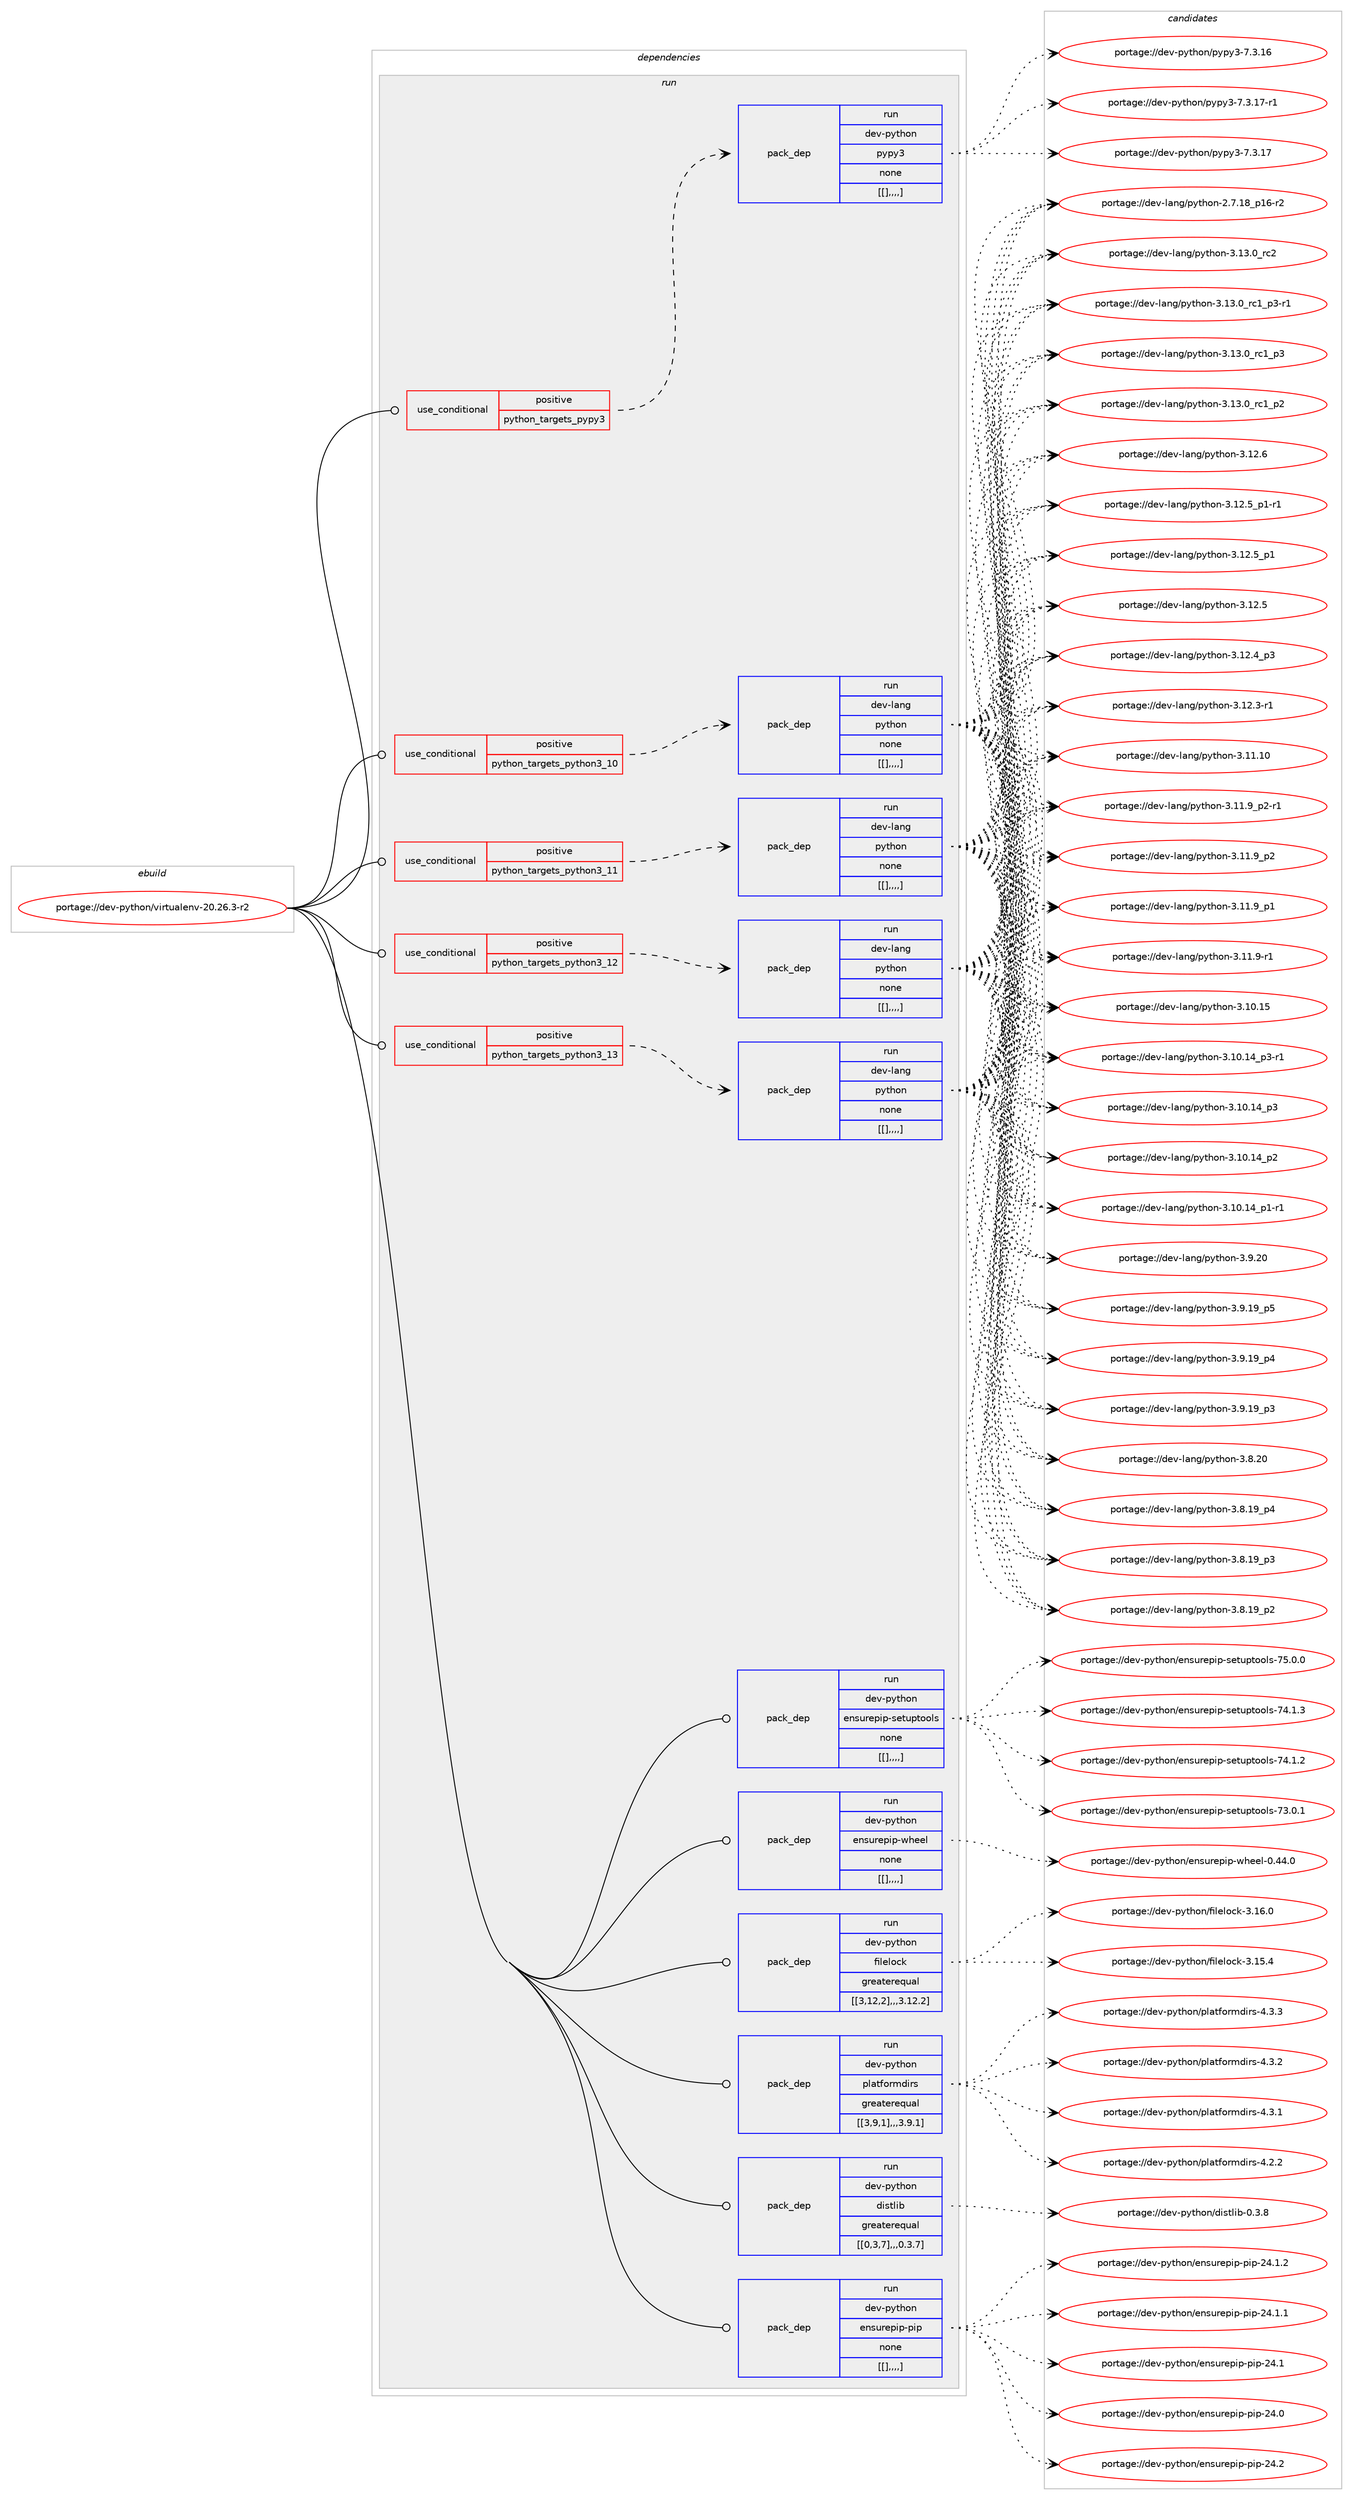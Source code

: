 digraph prolog {

# *************
# Graph options
# *************

newrank=true;
concentrate=true;
compound=true;
graph [rankdir=LR,fontname=Helvetica,fontsize=10,ranksep=1.5];#, ranksep=2.5, nodesep=0.2];
edge  [arrowhead=vee];
node  [fontname=Helvetica,fontsize=10];

# **********
# The ebuild
# **********

subgraph cluster_leftcol {
color=gray;
label=<<i>ebuild</i>>;
id [label="portage://dev-python/virtualenv-20.26.3-r2", color=red, width=4, href="../dev-python/virtualenv-20.26.3-r2.svg"];
}

# ****************
# The dependencies
# ****************

subgraph cluster_midcol {
color=gray;
label=<<i>dependencies</i>>;
subgraph cluster_compile {
fillcolor="#eeeeee";
style=filled;
label=<<i>compile</i>>;
}
subgraph cluster_compileandrun {
fillcolor="#eeeeee";
style=filled;
label=<<i>compile and run</i>>;
}
subgraph cluster_run {
fillcolor="#eeeeee";
style=filled;
label=<<i>run</i>>;
subgraph cond42029 {
dependency169114 [label=<<TABLE BORDER="0" CELLBORDER="1" CELLSPACING="0" CELLPADDING="4"><TR><TD ROWSPAN="3" CELLPADDING="10">use_conditional</TD></TR><TR><TD>positive</TD></TR><TR><TD>python_targets_pypy3</TD></TR></TABLE>>, shape=none, color=red];
subgraph pack125819 {
dependency169115 [label=<<TABLE BORDER="0" CELLBORDER="1" CELLSPACING="0" CELLPADDING="4" WIDTH="220"><TR><TD ROWSPAN="6" CELLPADDING="30">pack_dep</TD></TR><TR><TD WIDTH="110">run</TD></TR><TR><TD>dev-python</TD></TR><TR><TD>pypy3</TD></TR><TR><TD>none</TD></TR><TR><TD>[[],,,,]</TD></TR></TABLE>>, shape=none, color=blue];
}
dependency169114:e -> dependency169115:w [weight=20,style="dashed",arrowhead="vee"];
}
id:e -> dependency169114:w [weight=20,style="solid",arrowhead="odot"];
subgraph cond42030 {
dependency169116 [label=<<TABLE BORDER="0" CELLBORDER="1" CELLSPACING="0" CELLPADDING="4"><TR><TD ROWSPAN="3" CELLPADDING="10">use_conditional</TD></TR><TR><TD>positive</TD></TR><TR><TD>python_targets_python3_10</TD></TR></TABLE>>, shape=none, color=red];
subgraph pack125820 {
dependency169117 [label=<<TABLE BORDER="0" CELLBORDER="1" CELLSPACING="0" CELLPADDING="4" WIDTH="220"><TR><TD ROWSPAN="6" CELLPADDING="30">pack_dep</TD></TR><TR><TD WIDTH="110">run</TD></TR><TR><TD>dev-lang</TD></TR><TR><TD>python</TD></TR><TR><TD>none</TD></TR><TR><TD>[[],,,,]</TD></TR></TABLE>>, shape=none, color=blue];
}
dependency169116:e -> dependency169117:w [weight=20,style="dashed",arrowhead="vee"];
}
id:e -> dependency169116:w [weight=20,style="solid",arrowhead="odot"];
subgraph cond42031 {
dependency169118 [label=<<TABLE BORDER="0" CELLBORDER="1" CELLSPACING="0" CELLPADDING="4"><TR><TD ROWSPAN="3" CELLPADDING="10">use_conditional</TD></TR><TR><TD>positive</TD></TR><TR><TD>python_targets_python3_11</TD></TR></TABLE>>, shape=none, color=red];
subgraph pack125821 {
dependency169119 [label=<<TABLE BORDER="0" CELLBORDER="1" CELLSPACING="0" CELLPADDING="4" WIDTH="220"><TR><TD ROWSPAN="6" CELLPADDING="30">pack_dep</TD></TR><TR><TD WIDTH="110">run</TD></TR><TR><TD>dev-lang</TD></TR><TR><TD>python</TD></TR><TR><TD>none</TD></TR><TR><TD>[[],,,,]</TD></TR></TABLE>>, shape=none, color=blue];
}
dependency169118:e -> dependency169119:w [weight=20,style="dashed",arrowhead="vee"];
}
id:e -> dependency169118:w [weight=20,style="solid",arrowhead="odot"];
subgraph cond42032 {
dependency169120 [label=<<TABLE BORDER="0" CELLBORDER="1" CELLSPACING="0" CELLPADDING="4"><TR><TD ROWSPAN="3" CELLPADDING="10">use_conditional</TD></TR><TR><TD>positive</TD></TR><TR><TD>python_targets_python3_12</TD></TR></TABLE>>, shape=none, color=red];
subgraph pack125822 {
dependency169121 [label=<<TABLE BORDER="0" CELLBORDER="1" CELLSPACING="0" CELLPADDING="4" WIDTH="220"><TR><TD ROWSPAN="6" CELLPADDING="30">pack_dep</TD></TR><TR><TD WIDTH="110">run</TD></TR><TR><TD>dev-lang</TD></TR><TR><TD>python</TD></TR><TR><TD>none</TD></TR><TR><TD>[[],,,,]</TD></TR></TABLE>>, shape=none, color=blue];
}
dependency169120:e -> dependency169121:w [weight=20,style="dashed",arrowhead="vee"];
}
id:e -> dependency169120:w [weight=20,style="solid",arrowhead="odot"];
subgraph cond42033 {
dependency169122 [label=<<TABLE BORDER="0" CELLBORDER="1" CELLSPACING="0" CELLPADDING="4"><TR><TD ROWSPAN="3" CELLPADDING="10">use_conditional</TD></TR><TR><TD>positive</TD></TR><TR><TD>python_targets_python3_13</TD></TR></TABLE>>, shape=none, color=red];
subgraph pack125823 {
dependency169123 [label=<<TABLE BORDER="0" CELLBORDER="1" CELLSPACING="0" CELLPADDING="4" WIDTH="220"><TR><TD ROWSPAN="6" CELLPADDING="30">pack_dep</TD></TR><TR><TD WIDTH="110">run</TD></TR><TR><TD>dev-lang</TD></TR><TR><TD>python</TD></TR><TR><TD>none</TD></TR><TR><TD>[[],,,,]</TD></TR></TABLE>>, shape=none, color=blue];
}
dependency169122:e -> dependency169123:w [weight=20,style="dashed",arrowhead="vee"];
}
id:e -> dependency169122:w [weight=20,style="solid",arrowhead="odot"];
subgraph pack125824 {
dependency169124 [label=<<TABLE BORDER="0" CELLBORDER="1" CELLSPACING="0" CELLPADDING="4" WIDTH="220"><TR><TD ROWSPAN="6" CELLPADDING="30">pack_dep</TD></TR><TR><TD WIDTH="110">run</TD></TR><TR><TD>dev-python</TD></TR><TR><TD>distlib</TD></TR><TR><TD>greaterequal</TD></TR><TR><TD>[[0,3,7],,,0.3.7]</TD></TR></TABLE>>, shape=none, color=blue];
}
id:e -> dependency169124:w [weight=20,style="solid",arrowhead="odot"];
subgraph pack125825 {
dependency169125 [label=<<TABLE BORDER="0" CELLBORDER="1" CELLSPACING="0" CELLPADDING="4" WIDTH="220"><TR><TD ROWSPAN="6" CELLPADDING="30">pack_dep</TD></TR><TR><TD WIDTH="110">run</TD></TR><TR><TD>dev-python</TD></TR><TR><TD>ensurepip-pip</TD></TR><TR><TD>none</TD></TR><TR><TD>[[],,,,]</TD></TR></TABLE>>, shape=none, color=blue];
}
id:e -> dependency169125:w [weight=20,style="solid",arrowhead="odot"];
subgraph pack125826 {
dependency169126 [label=<<TABLE BORDER="0" CELLBORDER="1" CELLSPACING="0" CELLPADDING="4" WIDTH="220"><TR><TD ROWSPAN="6" CELLPADDING="30">pack_dep</TD></TR><TR><TD WIDTH="110">run</TD></TR><TR><TD>dev-python</TD></TR><TR><TD>ensurepip-setuptools</TD></TR><TR><TD>none</TD></TR><TR><TD>[[],,,,]</TD></TR></TABLE>>, shape=none, color=blue];
}
id:e -> dependency169126:w [weight=20,style="solid",arrowhead="odot"];
subgraph pack125827 {
dependency169127 [label=<<TABLE BORDER="0" CELLBORDER="1" CELLSPACING="0" CELLPADDING="4" WIDTH="220"><TR><TD ROWSPAN="6" CELLPADDING="30">pack_dep</TD></TR><TR><TD WIDTH="110">run</TD></TR><TR><TD>dev-python</TD></TR><TR><TD>ensurepip-wheel</TD></TR><TR><TD>none</TD></TR><TR><TD>[[],,,,]</TD></TR></TABLE>>, shape=none, color=blue];
}
id:e -> dependency169127:w [weight=20,style="solid",arrowhead="odot"];
subgraph pack125828 {
dependency169128 [label=<<TABLE BORDER="0" CELLBORDER="1" CELLSPACING="0" CELLPADDING="4" WIDTH="220"><TR><TD ROWSPAN="6" CELLPADDING="30">pack_dep</TD></TR><TR><TD WIDTH="110">run</TD></TR><TR><TD>dev-python</TD></TR><TR><TD>filelock</TD></TR><TR><TD>greaterequal</TD></TR><TR><TD>[[3,12,2],,,3.12.2]</TD></TR></TABLE>>, shape=none, color=blue];
}
id:e -> dependency169128:w [weight=20,style="solid",arrowhead="odot"];
subgraph pack125829 {
dependency169129 [label=<<TABLE BORDER="0" CELLBORDER="1" CELLSPACING="0" CELLPADDING="4" WIDTH="220"><TR><TD ROWSPAN="6" CELLPADDING="30">pack_dep</TD></TR><TR><TD WIDTH="110">run</TD></TR><TR><TD>dev-python</TD></TR><TR><TD>platformdirs</TD></TR><TR><TD>greaterequal</TD></TR><TR><TD>[[3,9,1],,,3.9.1]</TD></TR></TABLE>>, shape=none, color=blue];
}
id:e -> dependency169129:w [weight=20,style="solid",arrowhead="odot"];
}
}

# **************
# The candidates
# **************

subgraph cluster_choices {
rank=same;
color=gray;
label=<<i>candidates</i>>;

subgraph choice125819 {
color=black;
nodesep=1;
choice100101118451121211161041111104711212111212151455546514649554511449 [label="portage://dev-python/pypy3-7.3.17-r1", color=red, width=4,href="../dev-python/pypy3-7.3.17-r1.svg"];
choice10010111845112121116104111110471121211121215145554651464955 [label="portage://dev-python/pypy3-7.3.17", color=red, width=4,href="../dev-python/pypy3-7.3.17.svg"];
choice10010111845112121116104111110471121211121215145554651464954 [label="portage://dev-python/pypy3-7.3.16", color=red, width=4,href="../dev-python/pypy3-7.3.16.svg"];
dependency169115:e -> choice100101118451121211161041111104711212111212151455546514649554511449:w [style=dotted,weight="100"];
dependency169115:e -> choice10010111845112121116104111110471121211121215145554651464955:w [style=dotted,weight="100"];
dependency169115:e -> choice10010111845112121116104111110471121211121215145554651464954:w [style=dotted,weight="100"];
}
subgraph choice125820 {
color=black;
nodesep=1;
choice10010111845108971101034711212111610411111045514649514648951149950 [label="portage://dev-lang/python-3.13.0_rc2", color=red, width=4,href="../dev-lang/python-3.13.0_rc2.svg"];
choice1001011184510897110103471121211161041111104551464951464895114994995112514511449 [label="portage://dev-lang/python-3.13.0_rc1_p3-r1", color=red, width=4,href="../dev-lang/python-3.13.0_rc1_p3-r1.svg"];
choice100101118451089711010347112121116104111110455146495146489511499499511251 [label="portage://dev-lang/python-3.13.0_rc1_p3", color=red, width=4,href="../dev-lang/python-3.13.0_rc1_p3.svg"];
choice100101118451089711010347112121116104111110455146495146489511499499511250 [label="portage://dev-lang/python-3.13.0_rc1_p2", color=red, width=4,href="../dev-lang/python-3.13.0_rc1_p2.svg"];
choice10010111845108971101034711212111610411111045514649504654 [label="portage://dev-lang/python-3.12.6", color=red, width=4,href="../dev-lang/python-3.12.6.svg"];
choice1001011184510897110103471121211161041111104551464950465395112494511449 [label="portage://dev-lang/python-3.12.5_p1-r1", color=red, width=4,href="../dev-lang/python-3.12.5_p1-r1.svg"];
choice100101118451089711010347112121116104111110455146495046539511249 [label="portage://dev-lang/python-3.12.5_p1", color=red, width=4,href="../dev-lang/python-3.12.5_p1.svg"];
choice10010111845108971101034711212111610411111045514649504653 [label="portage://dev-lang/python-3.12.5", color=red, width=4,href="../dev-lang/python-3.12.5.svg"];
choice100101118451089711010347112121116104111110455146495046529511251 [label="portage://dev-lang/python-3.12.4_p3", color=red, width=4,href="../dev-lang/python-3.12.4_p3.svg"];
choice100101118451089711010347112121116104111110455146495046514511449 [label="portage://dev-lang/python-3.12.3-r1", color=red, width=4,href="../dev-lang/python-3.12.3-r1.svg"];
choice1001011184510897110103471121211161041111104551464949464948 [label="portage://dev-lang/python-3.11.10", color=red, width=4,href="../dev-lang/python-3.11.10.svg"];
choice1001011184510897110103471121211161041111104551464949465795112504511449 [label="portage://dev-lang/python-3.11.9_p2-r1", color=red, width=4,href="../dev-lang/python-3.11.9_p2-r1.svg"];
choice100101118451089711010347112121116104111110455146494946579511250 [label="portage://dev-lang/python-3.11.9_p2", color=red, width=4,href="../dev-lang/python-3.11.9_p2.svg"];
choice100101118451089711010347112121116104111110455146494946579511249 [label="portage://dev-lang/python-3.11.9_p1", color=red, width=4,href="../dev-lang/python-3.11.9_p1.svg"];
choice100101118451089711010347112121116104111110455146494946574511449 [label="portage://dev-lang/python-3.11.9-r1", color=red, width=4,href="../dev-lang/python-3.11.9-r1.svg"];
choice1001011184510897110103471121211161041111104551464948464953 [label="portage://dev-lang/python-3.10.15", color=red, width=4,href="../dev-lang/python-3.10.15.svg"];
choice100101118451089711010347112121116104111110455146494846495295112514511449 [label="portage://dev-lang/python-3.10.14_p3-r1", color=red, width=4,href="../dev-lang/python-3.10.14_p3-r1.svg"];
choice10010111845108971101034711212111610411111045514649484649529511251 [label="portage://dev-lang/python-3.10.14_p3", color=red, width=4,href="../dev-lang/python-3.10.14_p3.svg"];
choice10010111845108971101034711212111610411111045514649484649529511250 [label="portage://dev-lang/python-3.10.14_p2", color=red, width=4,href="../dev-lang/python-3.10.14_p2.svg"];
choice100101118451089711010347112121116104111110455146494846495295112494511449 [label="portage://dev-lang/python-3.10.14_p1-r1", color=red, width=4,href="../dev-lang/python-3.10.14_p1-r1.svg"];
choice10010111845108971101034711212111610411111045514657465048 [label="portage://dev-lang/python-3.9.20", color=red, width=4,href="../dev-lang/python-3.9.20.svg"];
choice100101118451089711010347112121116104111110455146574649579511253 [label="portage://dev-lang/python-3.9.19_p5", color=red, width=4,href="../dev-lang/python-3.9.19_p5.svg"];
choice100101118451089711010347112121116104111110455146574649579511252 [label="portage://dev-lang/python-3.9.19_p4", color=red, width=4,href="../dev-lang/python-3.9.19_p4.svg"];
choice100101118451089711010347112121116104111110455146574649579511251 [label="portage://dev-lang/python-3.9.19_p3", color=red, width=4,href="../dev-lang/python-3.9.19_p3.svg"];
choice10010111845108971101034711212111610411111045514656465048 [label="portage://dev-lang/python-3.8.20", color=red, width=4,href="../dev-lang/python-3.8.20.svg"];
choice100101118451089711010347112121116104111110455146564649579511252 [label="portage://dev-lang/python-3.8.19_p4", color=red, width=4,href="../dev-lang/python-3.8.19_p4.svg"];
choice100101118451089711010347112121116104111110455146564649579511251 [label="portage://dev-lang/python-3.8.19_p3", color=red, width=4,href="../dev-lang/python-3.8.19_p3.svg"];
choice100101118451089711010347112121116104111110455146564649579511250 [label="portage://dev-lang/python-3.8.19_p2", color=red, width=4,href="../dev-lang/python-3.8.19_p2.svg"];
choice100101118451089711010347112121116104111110455046554649569511249544511450 [label="portage://dev-lang/python-2.7.18_p16-r2", color=red, width=4,href="../dev-lang/python-2.7.18_p16-r2.svg"];
dependency169117:e -> choice10010111845108971101034711212111610411111045514649514648951149950:w [style=dotted,weight="100"];
dependency169117:e -> choice1001011184510897110103471121211161041111104551464951464895114994995112514511449:w [style=dotted,weight="100"];
dependency169117:e -> choice100101118451089711010347112121116104111110455146495146489511499499511251:w [style=dotted,weight="100"];
dependency169117:e -> choice100101118451089711010347112121116104111110455146495146489511499499511250:w [style=dotted,weight="100"];
dependency169117:e -> choice10010111845108971101034711212111610411111045514649504654:w [style=dotted,weight="100"];
dependency169117:e -> choice1001011184510897110103471121211161041111104551464950465395112494511449:w [style=dotted,weight="100"];
dependency169117:e -> choice100101118451089711010347112121116104111110455146495046539511249:w [style=dotted,weight="100"];
dependency169117:e -> choice10010111845108971101034711212111610411111045514649504653:w [style=dotted,weight="100"];
dependency169117:e -> choice100101118451089711010347112121116104111110455146495046529511251:w [style=dotted,weight="100"];
dependency169117:e -> choice100101118451089711010347112121116104111110455146495046514511449:w [style=dotted,weight="100"];
dependency169117:e -> choice1001011184510897110103471121211161041111104551464949464948:w [style=dotted,weight="100"];
dependency169117:e -> choice1001011184510897110103471121211161041111104551464949465795112504511449:w [style=dotted,weight="100"];
dependency169117:e -> choice100101118451089711010347112121116104111110455146494946579511250:w [style=dotted,weight="100"];
dependency169117:e -> choice100101118451089711010347112121116104111110455146494946579511249:w [style=dotted,weight="100"];
dependency169117:e -> choice100101118451089711010347112121116104111110455146494946574511449:w [style=dotted,weight="100"];
dependency169117:e -> choice1001011184510897110103471121211161041111104551464948464953:w [style=dotted,weight="100"];
dependency169117:e -> choice100101118451089711010347112121116104111110455146494846495295112514511449:w [style=dotted,weight="100"];
dependency169117:e -> choice10010111845108971101034711212111610411111045514649484649529511251:w [style=dotted,weight="100"];
dependency169117:e -> choice10010111845108971101034711212111610411111045514649484649529511250:w [style=dotted,weight="100"];
dependency169117:e -> choice100101118451089711010347112121116104111110455146494846495295112494511449:w [style=dotted,weight="100"];
dependency169117:e -> choice10010111845108971101034711212111610411111045514657465048:w [style=dotted,weight="100"];
dependency169117:e -> choice100101118451089711010347112121116104111110455146574649579511253:w [style=dotted,weight="100"];
dependency169117:e -> choice100101118451089711010347112121116104111110455146574649579511252:w [style=dotted,weight="100"];
dependency169117:e -> choice100101118451089711010347112121116104111110455146574649579511251:w [style=dotted,weight="100"];
dependency169117:e -> choice10010111845108971101034711212111610411111045514656465048:w [style=dotted,weight="100"];
dependency169117:e -> choice100101118451089711010347112121116104111110455146564649579511252:w [style=dotted,weight="100"];
dependency169117:e -> choice100101118451089711010347112121116104111110455146564649579511251:w [style=dotted,weight="100"];
dependency169117:e -> choice100101118451089711010347112121116104111110455146564649579511250:w [style=dotted,weight="100"];
dependency169117:e -> choice100101118451089711010347112121116104111110455046554649569511249544511450:w [style=dotted,weight="100"];
}
subgraph choice125821 {
color=black;
nodesep=1;
choice10010111845108971101034711212111610411111045514649514648951149950 [label="portage://dev-lang/python-3.13.0_rc2", color=red, width=4,href="../dev-lang/python-3.13.0_rc2.svg"];
choice1001011184510897110103471121211161041111104551464951464895114994995112514511449 [label="portage://dev-lang/python-3.13.0_rc1_p3-r1", color=red, width=4,href="../dev-lang/python-3.13.0_rc1_p3-r1.svg"];
choice100101118451089711010347112121116104111110455146495146489511499499511251 [label="portage://dev-lang/python-3.13.0_rc1_p3", color=red, width=4,href="../dev-lang/python-3.13.0_rc1_p3.svg"];
choice100101118451089711010347112121116104111110455146495146489511499499511250 [label="portage://dev-lang/python-3.13.0_rc1_p2", color=red, width=4,href="../dev-lang/python-3.13.0_rc1_p2.svg"];
choice10010111845108971101034711212111610411111045514649504654 [label="portage://dev-lang/python-3.12.6", color=red, width=4,href="../dev-lang/python-3.12.6.svg"];
choice1001011184510897110103471121211161041111104551464950465395112494511449 [label="portage://dev-lang/python-3.12.5_p1-r1", color=red, width=4,href="../dev-lang/python-3.12.5_p1-r1.svg"];
choice100101118451089711010347112121116104111110455146495046539511249 [label="portage://dev-lang/python-3.12.5_p1", color=red, width=4,href="../dev-lang/python-3.12.5_p1.svg"];
choice10010111845108971101034711212111610411111045514649504653 [label="portage://dev-lang/python-3.12.5", color=red, width=4,href="../dev-lang/python-3.12.5.svg"];
choice100101118451089711010347112121116104111110455146495046529511251 [label="portage://dev-lang/python-3.12.4_p3", color=red, width=4,href="../dev-lang/python-3.12.4_p3.svg"];
choice100101118451089711010347112121116104111110455146495046514511449 [label="portage://dev-lang/python-3.12.3-r1", color=red, width=4,href="../dev-lang/python-3.12.3-r1.svg"];
choice1001011184510897110103471121211161041111104551464949464948 [label="portage://dev-lang/python-3.11.10", color=red, width=4,href="../dev-lang/python-3.11.10.svg"];
choice1001011184510897110103471121211161041111104551464949465795112504511449 [label="portage://dev-lang/python-3.11.9_p2-r1", color=red, width=4,href="../dev-lang/python-3.11.9_p2-r1.svg"];
choice100101118451089711010347112121116104111110455146494946579511250 [label="portage://dev-lang/python-3.11.9_p2", color=red, width=4,href="../dev-lang/python-3.11.9_p2.svg"];
choice100101118451089711010347112121116104111110455146494946579511249 [label="portage://dev-lang/python-3.11.9_p1", color=red, width=4,href="../dev-lang/python-3.11.9_p1.svg"];
choice100101118451089711010347112121116104111110455146494946574511449 [label="portage://dev-lang/python-3.11.9-r1", color=red, width=4,href="../dev-lang/python-3.11.9-r1.svg"];
choice1001011184510897110103471121211161041111104551464948464953 [label="portage://dev-lang/python-3.10.15", color=red, width=4,href="../dev-lang/python-3.10.15.svg"];
choice100101118451089711010347112121116104111110455146494846495295112514511449 [label="portage://dev-lang/python-3.10.14_p3-r1", color=red, width=4,href="../dev-lang/python-3.10.14_p3-r1.svg"];
choice10010111845108971101034711212111610411111045514649484649529511251 [label="portage://dev-lang/python-3.10.14_p3", color=red, width=4,href="../dev-lang/python-3.10.14_p3.svg"];
choice10010111845108971101034711212111610411111045514649484649529511250 [label="portage://dev-lang/python-3.10.14_p2", color=red, width=4,href="../dev-lang/python-3.10.14_p2.svg"];
choice100101118451089711010347112121116104111110455146494846495295112494511449 [label="portage://dev-lang/python-3.10.14_p1-r1", color=red, width=4,href="../dev-lang/python-3.10.14_p1-r1.svg"];
choice10010111845108971101034711212111610411111045514657465048 [label="portage://dev-lang/python-3.9.20", color=red, width=4,href="../dev-lang/python-3.9.20.svg"];
choice100101118451089711010347112121116104111110455146574649579511253 [label="portage://dev-lang/python-3.9.19_p5", color=red, width=4,href="../dev-lang/python-3.9.19_p5.svg"];
choice100101118451089711010347112121116104111110455146574649579511252 [label="portage://dev-lang/python-3.9.19_p4", color=red, width=4,href="../dev-lang/python-3.9.19_p4.svg"];
choice100101118451089711010347112121116104111110455146574649579511251 [label="portage://dev-lang/python-3.9.19_p3", color=red, width=4,href="../dev-lang/python-3.9.19_p3.svg"];
choice10010111845108971101034711212111610411111045514656465048 [label="portage://dev-lang/python-3.8.20", color=red, width=4,href="../dev-lang/python-3.8.20.svg"];
choice100101118451089711010347112121116104111110455146564649579511252 [label="portage://dev-lang/python-3.8.19_p4", color=red, width=4,href="../dev-lang/python-3.8.19_p4.svg"];
choice100101118451089711010347112121116104111110455146564649579511251 [label="portage://dev-lang/python-3.8.19_p3", color=red, width=4,href="../dev-lang/python-3.8.19_p3.svg"];
choice100101118451089711010347112121116104111110455146564649579511250 [label="portage://dev-lang/python-3.8.19_p2", color=red, width=4,href="../dev-lang/python-3.8.19_p2.svg"];
choice100101118451089711010347112121116104111110455046554649569511249544511450 [label="portage://dev-lang/python-2.7.18_p16-r2", color=red, width=4,href="../dev-lang/python-2.7.18_p16-r2.svg"];
dependency169119:e -> choice10010111845108971101034711212111610411111045514649514648951149950:w [style=dotted,weight="100"];
dependency169119:e -> choice1001011184510897110103471121211161041111104551464951464895114994995112514511449:w [style=dotted,weight="100"];
dependency169119:e -> choice100101118451089711010347112121116104111110455146495146489511499499511251:w [style=dotted,weight="100"];
dependency169119:e -> choice100101118451089711010347112121116104111110455146495146489511499499511250:w [style=dotted,weight="100"];
dependency169119:e -> choice10010111845108971101034711212111610411111045514649504654:w [style=dotted,weight="100"];
dependency169119:e -> choice1001011184510897110103471121211161041111104551464950465395112494511449:w [style=dotted,weight="100"];
dependency169119:e -> choice100101118451089711010347112121116104111110455146495046539511249:w [style=dotted,weight="100"];
dependency169119:e -> choice10010111845108971101034711212111610411111045514649504653:w [style=dotted,weight="100"];
dependency169119:e -> choice100101118451089711010347112121116104111110455146495046529511251:w [style=dotted,weight="100"];
dependency169119:e -> choice100101118451089711010347112121116104111110455146495046514511449:w [style=dotted,weight="100"];
dependency169119:e -> choice1001011184510897110103471121211161041111104551464949464948:w [style=dotted,weight="100"];
dependency169119:e -> choice1001011184510897110103471121211161041111104551464949465795112504511449:w [style=dotted,weight="100"];
dependency169119:e -> choice100101118451089711010347112121116104111110455146494946579511250:w [style=dotted,weight="100"];
dependency169119:e -> choice100101118451089711010347112121116104111110455146494946579511249:w [style=dotted,weight="100"];
dependency169119:e -> choice100101118451089711010347112121116104111110455146494946574511449:w [style=dotted,weight="100"];
dependency169119:e -> choice1001011184510897110103471121211161041111104551464948464953:w [style=dotted,weight="100"];
dependency169119:e -> choice100101118451089711010347112121116104111110455146494846495295112514511449:w [style=dotted,weight="100"];
dependency169119:e -> choice10010111845108971101034711212111610411111045514649484649529511251:w [style=dotted,weight="100"];
dependency169119:e -> choice10010111845108971101034711212111610411111045514649484649529511250:w [style=dotted,weight="100"];
dependency169119:e -> choice100101118451089711010347112121116104111110455146494846495295112494511449:w [style=dotted,weight="100"];
dependency169119:e -> choice10010111845108971101034711212111610411111045514657465048:w [style=dotted,weight="100"];
dependency169119:e -> choice100101118451089711010347112121116104111110455146574649579511253:w [style=dotted,weight="100"];
dependency169119:e -> choice100101118451089711010347112121116104111110455146574649579511252:w [style=dotted,weight="100"];
dependency169119:e -> choice100101118451089711010347112121116104111110455146574649579511251:w [style=dotted,weight="100"];
dependency169119:e -> choice10010111845108971101034711212111610411111045514656465048:w [style=dotted,weight="100"];
dependency169119:e -> choice100101118451089711010347112121116104111110455146564649579511252:w [style=dotted,weight="100"];
dependency169119:e -> choice100101118451089711010347112121116104111110455146564649579511251:w [style=dotted,weight="100"];
dependency169119:e -> choice100101118451089711010347112121116104111110455146564649579511250:w [style=dotted,weight="100"];
dependency169119:e -> choice100101118451089711010347112121116104111110455046554649569511249544511450:w [style=dotted,weight="100"];
}
subgraph choice125822 {
color=black;
nodesep=1;
choice10010111845108971101034711212111610411111045514649514648951149950 [label="portage://dev-lang/python-3.13.0_rc2", color=red, width=4,href="../dev-lang/python-3.13.0_rc2.svg"];
choice1001011184510897110103471121211161041111104551464951464895114994995112514511449 [label="portage://dev-lang/python-3.13.0_rc1_p3-r1", color=red, width=4,href="../dev-lang/python-3.13.0_rc1_p3-r1.svg"];
choice100101118451089711010347112121116104111110455146495146489511499499511251 [label="portage://dev-lang/python-3.13.0_rc1_p3", color=red, width=4,href="../dev-lang/python-3.13.0_rc1_p3.svg"];
choice100101118451089711010347112121116104111110455146495146489511499499511250 [label="portage://dev-lang/python-3.13.0_rc1_p2", color=red, width=4,href="../dev-lang/python-3.13.0_rc1_p2.svg"];
choice10010111845108971101034711212111610411111045514649504654 [label="portage://dev-lang/python-3.12.6", color=red, width=4,href="../dev-lang/python-3.12.6.svg"];
choice1001011184510897110103471121211161041111104551464950465395112494511449 [label="portage://dev-lang/python-3.12.5_p1-r1", color=red, width=4,href="../dev-lang/python-3.12.5_p1-r1.svg"];
choice100101118451089711010347112121116104111110455146495046539511249 [label="portage://dev-lang/python-3.12.5_p1", color=red, width=4,href="../dev-lang/python-3.12.5_p1.svg"];
choice10010111845108971101034711212111610411111045514649504653 [label="portage://dev-lang/python-3.12.5", color=red, width=4,href="../dev-lang/python-3.12.5.svg"];
choice100101118451089711010347112121116104111110455146495046529511251 [label="portage://dev-lang/python-3.12.4_p3", color=red, width=4,href="../dev-lang/python-3.12.4_p3.svg"];
choice100101118451089711010347112121116104111110455146495046514511449 [label="portage://dev-lang/python-3.12.3-r1", color=red, width=4,href="../dev-lang/python-3.12.3-r1.svg"];
choice1001011184510897110103471121211161041111104551464949464948 [label="portage://dev-lang/python-3.11.10", color=red, width=4,href="../dev-lang/python-3.11.10.svg"];
choice1001011184510897110103471121211161041111104551464949465795112504511449 [label="portage://dev-lang/python-3.11.9_p2-r1", color=red, width=4,href="../dev-lang/python-3.11.9_p2-r1.svg"];
choice100101118451089711010347112121116104111110455146494946579511250 [label="portage://dev-lang/python-3.11.9_p2", color=red, width=4,href="../dev-lang/python-3.11.9_p2.svg"];
choice100101118451089711010347112121116104111110455146494946579511249 [label="portage://dev-lang/python-3.11.9_p1", color=red, width=4,href="../dev-lang/python-3.11.9_p1.svg"];
choice100101118451089711010347112121116104111110455146494946574511449 [label="portage://dev-lang/python-3.11.9-r1", color=red, width=4,href="../dev-lang/python-3.11.9-r1.svg"];
choice1001011184510897110103471121211161041111104551464948464953 [label="portage://dev-lang/python-3.10.15", color=red, width=4,href="../dev-lang/python-3.10.15.svg"];
choice100101118451089711010347112121116104111110455146494846495295112514511449 [label="portage://dev-lang/python-3.10.14_p3-r1", color=red, width=4,href="../dev-lang/python-3.10.14_p3-r1.svg"];
choice10010111845108971101034711212111610411111045514649484649529511251 [label="portage://dev-lang/python-3.10.14_p3", color=red, width=4,href="../dev-lang/python-3.10.14_p3.svg"];
choice10010111845108971101034711212111610411111045514649484649529511250 [label="portage://dev-lang/python-3.10.14_p2", color=red, width=4,href="../dev-lang/python-3.10.14_p2.svg"];
choice100101118451089711010347112121116104111110455146494846495295112494511449 [label="portage://dev-lang/python-3.10.14_p1-r1", color=red, width=4,href="../dev-lang/python-3.10.14_p1-r1.svg"];
choice10010111845108971101034711212111610411111045514657465048 [label="portage://dev-lang/python-3.9.20", color=red, width=4,href="../dev-lang/python-3.9.20.svg"];
choice100101118451089711010347112121116104111110455146574649579511253 [label="portage://dev-lang/python-3.9.19_p5", color=red, width=4,href="../dev-lang/python-3.9.19_p5.svg"];
choice100101118451089711010347112121116104111110455146574649579511252 [label="portage://dev-lang/python-3.9.19_p4", color=red, width=4,href="../dev-lang/python-3.9.19_p4.svg"];
choice100101118451089711010347112121116104111110455146574649579511251 [label="portage://dev-lang/python-3.9.19_p3", color=red, width=4,href="../dev-lang/python-3.9.19_p3.svg"];
choice10010111845108971101034711212111610411111045514656465048 [label="portage://dev-lang/python-3.8.20", color=red, width=4,href="../dev-lang/python-3.8.20.svg"];
choice100101118451089711010347112121116104111110455146564649579511252 [label="portage://dev-lang/python-3.8.19_p4", color=red, width=4,href="../dev-lang/python-3.8.19_p4.svg"];
choice100101118451089711010347112121116104111110455146564649579511251 [label="portage://dev-lang/python-3.8.19_p3", color=red, width=4,href="../dev-lang/python-3.8.19_p3.svg"];
choice100101118451089711010347112121116104111110455146564649579511250 [label="portage://dev-lang/python-3.8.19_p2", color=red, width=4,href="../dev-lang/python-3.8.19_p2.svg"];
choice100101118451089711010347112121116104111110455046554649569511249544511450 [label="portage://dev-lang/python-2.7.18_p16-r2", color=red, width=4,href="../dev-lang/python-2.7.18_p16-r2.svg"];
dependency169121:e -> choice10010111845108971101034711212111610411111045514649514648951149950:w [style=dotted,weight="100"];
dependency169121:e -> choice1001011184510897110103471121211161041111104551464951464895114994995112514511449:w [style=dotted,weight="100"];
dependency169121:e -> choice100101118451089711010347112121116104111110455146495146489511499499511251:w [style=dotted,weight="100"];
dependency169121:e -> choice100101118451089711010347112121116104111110455146495146489511499499511250:w [style=dotted,weight="100"];
dependency169121:e -> choice10010111845108971101034711212111610411111045514649504654:w [style=dotted,weight="100"];
dependency169121:e -> choice1001011184510897110103471121211161041111104551464950465395112494511449:w [style=dotted,weight="100"];
dependency169121:e -> choice100101118451089711010347112121116104111110455146495046539511249:w [style=dotted,weight="100"];
dependency169121:e -> choice10010111845108971101034711212111610411111045514649504653:w [style=dotted,weight="100"];
dependency169121:e -> choice100101118451089711010347112121116104111110455146495046529511251:w [style=dotted,weight="100"];
dependency169121:e -> choice100101118451089711010347112121116104111110455146495046514511449:w [style=dotted,weight="100"];
dependency169121:e -> choice1001011184510897110103471121211161041111104551464949464948:w [style=dotted,weight="100"];
dependency169121:e -> choice1001011184510897110103471121211161041111104551464949465795112504511449:w [style=dotted,weight="100"];
dependency169121:e -> choice100101118451089711010347112121116104111110455146494946579511250:w [style=dotted,weight="100"];
dependency169121:e -> choice100101118451089711010347112121116104111110455146494946579511249:w [style=dotted,weight="100"];
dependency169121:e -> choice100101118451089711010347112121116104111110455146494946574511449:w [style=dotted,weight="100"];
dependency169121:e -> choice1001011184510897110103471121211161041111104551464948464953:w [style=dotted,weight="100"];
dependency169121:e -> choice100101118451089711010347112121116104111110455146494846495295112514511449:w [style=dotted,weight="100"];
dependency169121:e -> choice10010111845108971101034711212111610411111045514649484649529511251:w [style=dotted,weight="100"];
dependency169121:e -> choice10010111845108971101034711212111610411111045514649484649529511250:w [style=dotted,weight="100"];
dependency169121:e -> choice100101118451089711010347112121116104111110455146494846495295112494511449:w [style=dotted,weight="100"];
dependency169121:e -> choice10010111845108971101034711212111610411111045514657465048:w [style=dotted,weight="100"];
dependency169121:e -> choice100101118451089711010347112121116104111110455146574649579511253:w [style=dotted,weight="100"];
dependency169121:e -> choice100101118451089711010347112121116104111110455146574649579511252:w [style=dotted,weight="100"];
dependency169121:e -> choice100101118451089711010347112121116104111110455146574649579511251:w [style=dotted,weight="100"];
dependency169121:e -> choice10010111845108971101034711212111610411111045514656465048:w [style=dotted,weight="100"];
dependency169121:e -> choice100101118451089711010347112121116104111110455146564649579511252:w [style=dotted,weight="100"];
dependency169121:e -> choice100101118451089711010347112121116104111110455146564649579511251:w [style=dotted,weight="100"];
dependency169121:e -> choice100101118451089711010347112121116104111110455146564649579511250:w [style=dotted,weight="100"];
dependency169121:e -> choice100101118451089711010347112121116104111110455046554649569511249544511450:w [style=dotted,weight="100"];
}
subgraph choice125823 {
color=black;
nodesep=1;
choice10010111845108971101034711212111610411111045514649514648951149950 [label="portage://dev-lang/python-3.13.0_rc2", color=red, width=4,href="../dev-lang/python-3.13.0_rc2.svg"];
choice1001011184510897110103471121211161041111104551464951464895114994995112514511449 [label="portage://dev-lang/python-3.13.0_rc1_p3-r1", color=red, width=4,href="../dev-lang/python-3.13.0_rc1_p3-r1.svg"];
choice100101118451089711010347112121116104111110455146495146489511499499511251 [label="portage://dev-lang/python-3.13.0_rc1_p3", color=red, width=4,href="../dev-lang/python-3.13.0_rc1_p3.svg"];
choice100101118451089711010347112121116104111110455146495146489511499499511250 [label="portage://dev-lang/python-3.13.0_rc1_p2", color=red, width=4,href="../dev-lang/python-3.13.0_rc1_p2.svg"];
choice10010111845108971101034711212111610411111045514649504654 [label="portage://dev-lang/python-3.12.6", color=red, width=4,href="../dev-lang/python-3.12.6.svg"];
choice1001011184510897110103471121211161041111104551464950465395112494511449 [label="portage://dev-lang/python-3.12.5_p1-r1", color=red, width=4,href="../dev-lang/python-3.12.5_p1-r1.svg"];
choice100101118451089711010347112121116104111110455146495046539511249 [label="portage://dev-lang/python-3.12.5_p1", color=red, width=4,href="../dev-lang/python-3.12.5_p1.svg"];
choice10010111845108971101034711212111610411111045514649504653 [label="portage://dev-lang/python-3.12.5", color=red, width=4,href="../dev-lang/python-3.12.5.svg"];
choice100101118451089711010347112121116104111110455146495046529511251 [label="portage://dev-lang/python-3.12.4_p3", color=red, width=4,href="../dev-lang/python-3.12.4_p3.svg"];
choice100101118451089711010347112121116104111110455146495046514511449 [label="portage://dev-lang/python-3.12.3-r1", color=red, width=4,href="../dev-lang/python-3.12.3-r1.svg"];
choice1001011184510897110103471121211161041111104551464949464948 [label="portage://dev-lang/python-3.11.10", color=red, width=4,href="../dev-lang/python-3.11.10.svg"];
choice1001011184510897110103471121211161041111104551464949465795112504511449 [label="portage://dev-lang/python-3.11.9_p2-r1", color=red, width=4,href="../dev-lang/python-3.11.9_p2-r1.svg"];
choice100101118451089711010347112121116104111110455146494946579511250 [label="portage://dev-lang/python-3.11.9_p2", color=red, width=4,href="../dev-lang/python-3.11.9_p2.svg"];
choice100101118451089711010347112121116104111110455146494946579511249 [label="portage://dev-lang/python-3.11.9_p1", color=red, width=4,href="../dev-lang/python-3.11.9_p1.svg"];
choice100101118451089711010347112121116104111110455146494946574511449 [label="portage://dev-lang/python-3.11.9-r1", color=red, width=4,href="../dev-lang/python-3.11.9-r1.svg"];
choice1001011184510897110103471121211161041111104551464948464953 [label="portage://dev-lang/python-3.10.15", color=red, width=4,href="../dev-lang/python-3.10.15.svg"];
choice100101118451089711010347112121116104111110455146494846495295112514511449 [label="portage://dev-lang/python-3.10.14_p3-r1", color=red, width=4,href="../dev-lang/python-3.10.14_p3-r1.svg"];
choice10010111845108971101034711212111610411111045514649484649529511251 [label="portage://dev-lang/python-3.10.14_p3", color=red, width=4,href="../dev-lang/python-3.10.14_p3.svg"];
choice10010111845108971101034711212111610411111045514649484649529511250 [label="portage://dev-lang/python-3.10.14_p2", color=red, width=4,href="../dev-lang/python-3.10.14_p2.svg"];
choice100101118451089711010347112121116104111110455146494846495295112494511449 [label="portage://dev-lang/python-3.10.14_p1-r1", color=red, width=4,href="../dev-lang/python-3.10.14_p1-r1.svg"];
choice10010111845108971101034711212111610411111045514657465048 [label="portage://dev-lang/python-3.9.20", color=red, width=4,href="../dev-lang/python-3.9.20.svg"];
choice100101118451089711010347112121116104111110455146574649579511253 [label="portage://dev-lang/python-3.9.19_p5", color=red, width=4,href="../dev-lang/python-3.9.19_p5.svg"];
choice100101118451089711010347112121116104111110455146574649579511252 [label="portage://dev-lang/python-3.9.19_p4", color=red, width=4,href="../dev-lang/python-3.9.19_p4.svg"];
choice100101118451089711010347112121116104111110455146574649579511251 [label="portage://dev-lang/python-3.9.19_p3", color=red, width=4,href="../dev-lang/python-3.9.19_p3.svg"];
choice10010111845108971101034711212111610411111045514656465048 [label="portage://dev-lang/python-3.8.20", color=red, width=4,href="../dev-lang/python-3.8.20.svg"];
choice100101118451089711010347112121116104111110455146564649579511252 [label="portage://dev-lang/python-3.8.19_p4", color=red, width=4,href="../dev-lang/python-3.8.19_p4.svg"];
choice100101118451089711010347112121116104111110455146564649579511251 [label="portage://dev-lang/python-3.8.19_p3", color=red, width=4,href="../dev-lang/python-3.8.19_p3.svg"];
choice100101118451089711010347112121116104111110455146564649579511250 [label="portage://dev-lang/python-3.8.19_p2", color=red, width=4,href="../dev-lang/python-3.8.19_p2.svg"];
choice100101118451089711010347112121116104111110455046554649569511249544511450 [label="portage://dev-lang/python-2.7.18_p16-r2", color=red, width=4,href="../dev-lang/python-2.7.18_p16-r2.svg"];
dependency169123:e -> choice10010111845108971101034711212111610411111045514649514648951149950:w [style=dotted,weight="100"];
dependency169123:e -> choice1001011184510897110103471121211161041111104551464951464895114994995112514511449:w [style=dotted,weight="100"];
dependency169123:e -> choice100101118451089711010347112121116104111110455146495146489511499499511251:w [style=dotted,weight="100"];
dependency169123:e -> choice100101118451089711010347112121116104111110455146495146489511499499511250:w [style=dotted,weight="100"];
dependency169123:e -> choice10010111845108971101034711212111610411111045514649504654:w [style=dotted,weight="100"];
dependency169123:e -> choice1001011184510897110103471121211161041111104551464950465395112494511449:w [style=dotted,weight="100"];
dependency169123:e -> choice100101118451089711010347112121116104111110455146495046539511249:w [style=dotted,weight="100"];
dependency169123:e -> choice10010111845108971101034711212111610411111045514649504653:w [style=dotted,weight="100"];
dependency169123:e -> choice100101118451089711010347112121116104111110455146495046529511251:w [style=dotted,weight="100"];
dependency169123:e -> choice100101118451089711010347112121116104111110455146495046514511449:w [style=dotted,weight="100"];
dependency169123:e -> choice1001011184510897110103471121211161041111104551464949464948:w [style=dotted,weight="100"];
dependency169123:e -> choice1001011184510897110103471121211161041111104551464949465795112504511449:w [style=dotted,weight="100"];
dependency169123:e -> choice100101118451089711010347112121116104111110455146494946579511250:w [style=dotted,weight="100"];
dependency169123:e -> choice100101118451089711010347112121116104111110455146494946579511249:w [style=dotted,weight="100"];
dependency169123:e -> choice100101118451089711010347112121116104111110455146494946574511449:w [style=dotted,weight="100"];
dependency169123:e -> choice1001011184510897110103471121211161041111104551464948464953:w [style=dotted,weight="100"];
dependency169123:e -> choice100101118451089711010347112121116104111110455146494846495295112514511449:w [style=dotted,weight="100"];
dependency169123:e -> choice10010111845108971101034711212111610411111045514649484649529511251:w [style=dotted,weight="100"];
dependency169123:e -> choice10010111845108971101034711212111610411111045514649484649529511250:w [style=dotted,weight="100"];
dependency169123:e -> choice100101118451089711010347112121116104111110455146494846495295112494511449:w [style=dotted,weight="100"];
dependency169123:e -> choice10010111845108971101034711212111610411111045514657465048:w [style=dotted,weight="100"];
dependency169123:e -> choice100101118451089711010347112121116104111110455146574649579511253:w [style=dotted,weight="100"];
dependency169123:e -> choice100101118451089711010347112121116104111110455146574649579511252:w [style=dotted,weight="100"];
dependency169123:e -> choice100101118451089711010347112121116104111110455146574649579511251:w [style=dotted,weight="100"];
dependency169123:e -> choice10010111845108971101034711212111610411111045514656465048:w [style=dotted,weight="100"];
dependency169123:e -> choice100101118451089711010347112121116104111110455146564649579511252:w [style=dotted,weight="100"];
dependency169123:e -> choice100101118451089711010347112121116104111110455146564649579511251:w [style=dotted,weight="100"];
dependency169123:e -> choice100101118451089711010347112121116104111110455146564649579511250:w [style=dotted,weight="100"];
dependency169123:e -> choice100101118451089711010347112121116104111110455046554649569511249544511450:w [style=dotted,weight="100"];
}
subgraph choice125824 {
color=black;
nodesep=1;
choice100101118451121211161041111104710010511511610810598454846514656 [label="portage://dev-python/distlib-0.3.8", color=red, width=4,href="../dev-python/distlib-0.3.8.svg"];
dependency169124:e -> choice100101118451121211161041111104710010511511610810598454846514656:w [style=dotted,weight="100"];
}
subgraph choice125825 {
color=black;
nodesep=1;
choice1001011184511212111610411111047101110115117114101112105112451121051124550524650 [label="portage://dev-python/ensurepip-pip-24.2", color=red, width=4,href="../dev-python/ensurepip-pip-24.2.svg"];
choice10010111845112121116104111110471011101151171141011121051124511210511245505246494650 [label="portage://dev-python/ensurepip-pip-24.1.2", color=red, width=4,href="../dev-python/ensurepip-pip-24.1.2.svg"];
choice10010111845112121116104111110471011101151171141011121051124511210511245505246494649 [label="portage://dev-python/ensurepip-pip-24.1.1", color=red, width=4,href="../dev-python/ensurepip-pip-24.1.1.svg"];
choice1001011184511212111610411111047101110115117114101112105112451121051124550524649 [label="portage://dev-python/ensurepip-pip-24.1", color=red, width=4,href="../dev-python/ensurepip-pip-24.1.svg"];
choice1001011184511212111610411111047101110115117114101112105112451121051124550524648 [label="portage://dev-python/ensurepip-pip-24.0", color=red, width=4,href="../dev-python/ensurepip-pip-24.0.svg"];
dependency169125:e -> choice1001011184511212111610411111047101110115117114101112105112451121051124550524650:w [style=dotted,weight="100"];
dependency169125:e -> choice10010111845112121116104111110471011101151171141011121051124511210511245505246494650:w [style=dotted,weight="100"];
dependency169125:e -> choice10010111845112121116104111110471011101151171141011121051124511210511245505246494649:w [style=dotted,weight="100"];
dependency169125:e -> choice1001011184511212111610411111047101110115117114101112105112451121051124550524649:w [style=dotted,weight="100"];
dependency169125:e -> choice1001011184511212111610411111047101110115117114101112105112451121051124550524648:w [style=dotted,weight="100"];
}
subgraph choice125826 {
color=black;
nodesep=1;
choice10010111845112121116104111110471011101151171141011121051124511510111611711211611111110811545555346484648 [label="portage://dev-python/ensurepip-setuptools-75.0.0", color=red, width=4,href="../dev-python/ensurepip-setuptools-75.0.0.svg"];
choice10010111845112121116104111110471011101151171141011121051124511510111611711211611111110811545555246494651 [label="portage://dev-python/ensurepip-setuptools-74.1.3", color=red, width=4,href="../dev-python/ensurepip-setuptools-74.1.3.svg"];
choice10010111845112121116104111110471011101151171141011121051124511510111611711211611111110811545555246494650 [label="portage://dev-python/ensurepip-setuptools-74.1.2", color=red, width=4,href="../dev-python/ensurepip-setuptools-74.1.2.svg"];
choice10010111845112121116104111110471011101151171141011121051124511510111611711211611111110811545555146484649 [label="portage://dev-python/ensurepip-setuptools-73.0.1", color=red, width=4,href="../dev-python/ensurepip-setuptools-73.0.1.svg"];
dependency169126:e -> choice10010111845112121116104111110471011101151171141011121051124511510111611711211611111110811545555346484648:w [style=dotted,weight="100"];
dependency169126:e -> choice10010111845112121116104111110471011101151171141011121051124511510111611711211611111110811545555246494651:w [style=dotted,weight="100"];
dependency169126:e -> choice10010111845112121116104111110471011101151171141011121051124511510111611711211611111110811545555246494650:w [style=dotted,weight="100"];
dependency169126:e -> choice10010111845112121116104111110471011101151171141011121051124511510111611711211611111110811545555146484649:w [style=dotted,weight="100"];
}
subgraph choice125827 {
color=black;
nodesep=1;
choice10010111845112121116104111110471011101151171141011121051124511910410110110845484652524648 [label="portage://dev-python/ensurepip-wheel-0.44.0", color=red, width=4,href="../dev-python/ensurepip-wheel-0.44.0.svg"];
dependency169127:e -> choice10010111845112121116104111110471011101151171141011121051124511910410110110845484652524648:w [style=dotted,weight="100"];
}
subgraph choice125828 {
color=black;
nodesep=1;
choice10010111845112121116104111110471021051081011081119910745514649544648 [label="portage://dev-python/filelock-3.16.0", color=red, width=4,href="../dev-python/filelock-3.16.0.svg"];
choice10010111845112121116104111110471021051081011081119910745514649534652 [label="portage://dev-python/filelock-3.15.4", color=red, width=4,href="../dev-python/filelock-3.15.4.svg"];
dependency169128:e -> choice10010111845112121116104111110471021051081011081119910745514649544648:w [style=dotted,weight="100"];
dependency169128:e -> choice10010111845112121116104111110471021051081011081119910745514649534652:w [style=dotted,weight="100"];
}
subgraph choice125829 {
color=black;
nodesep=1;
choice100101118451121211161041111104711210897116102111114109100105114115455246514651 [label="portage://dev-python/platformdirs-4.3.3", color=red, width=4,href="../dev-python/platformdirs-4.3.3.svg"];
choice100101118451121211161041111104711210897116102111114109100105114115455246514650 [label="portage://dev-python/platformdirs-4.3.2", color=red, width=4,href="../dev-python/platformdirs-4.3.2.svg"];
choice100101118451121211161041111104711210897116102111114109100105114115455246514649 [label="portage://dev-python/platformdirs-4.3.1", color=red, width=4,href="../dev-python/platformdirs-4.3.1.svg"];
choice100101118451121211161041111104711210897116102111114109100105114115455246504650 [label="portage://dev-python/platformdirs-4.2.2", color=red, width=4,href="../dev-python/platformdirs-4.2.2.svg"];
dependency169129:e -> choice100101118451121211161041111104711210897116102111114109100105114115455246514651:w [style=dotted,weight="100"];
dependency169129:e -> choice100101118451121211161041111104711210897116102111114109100105114115455246514650:w [style=dotted,weight="100"];
dependency169129:e -> choice100101118451121211161041111104711210897116102111114109100105114115455246514649:w [style=dotted,weight="100"];
dependency169129:e -> choice100101118451121211161041111104711210897116102111114109100105114115455246504650:w [style=dotted,weight="100"];
}
}

}
